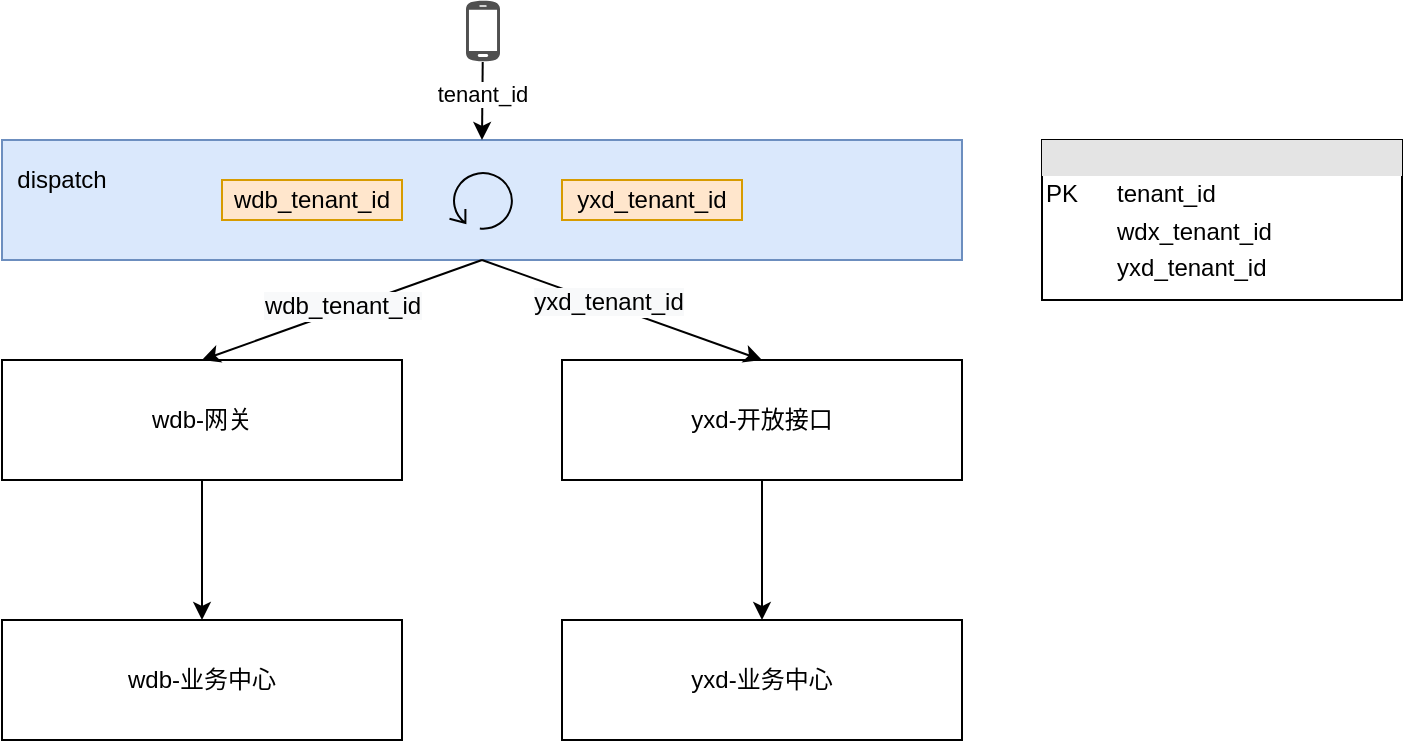 <mxfile version="14.5.8" type="github">
  <diagram id="L7T1MbWQGTf25k8NJwNz" name="Page-1">
    <mxGraphModel dx="988" dy="564" grid="1" gridSize="10" guides="1" tooltips="1" connect="1" arrows="1" fold="1" page="1" pageScale="1" pageWidth="827" pageHeight="1169" math="0" shadow="0">
      <root>
        <mxCell id="0" />
        <mxCell id="1" parent="0" />
        <mxCell id="DZX4JbNncJ1b7HLnPG4--1" value="" style="rounded=0;whiteSpace=wrap;html=1;fillColor=#dae8fc;strokeColor=#6c8ebf;" vertex="1" parent="1">
          <mxGeometry x="160" y="250" width="480" height="60" as="geometry" />
        </mxCell>
        <mxCell id="DZX4JbNncJ1b7HLnPG4--2" value="wdb-网关" style="rounded=0;whiteSpace=wrap;html=1;" vertex="1" parent="1">
          <mxGeometry x="160" y="360" width="200" height="60" as="geometry" />
        </mxCell>
        <mxCell id="DZX4JbNncJ1b7HLnPG4--3" value="yxd-开放接口" style="rounded=0;whiteSpace=wrap;html=1;" vertex="1" parent="1">
          <mxGeometry x="440" y="360" width="200" height="60" as="geometry" />
        </mxCell>
        <mxCell id="DZX4JbNncJ1b7HLnPG4--4" value="" style="endArrow=classic;html=1;exitX=0.5;exitY=1;exitDx=0;exitDy=0;entryX=0.5;entryY=0;entryDx=0;entryDy=0;" edge="1" parent="1" source="DZX4JbNncJ1b7HLnPG4--1" target="DZX4JbNncJ1b7HLnPG4--2">
          <mxGeometry width="50" height="50" relative="1" as="geometry">
            <mxPoint x="390" y="460" as="sourcePoint" />
            <mxPoint x="440" y="410" as="targetPoint" />
          </mxGeometry>
        </mxCell>
        <mxCell id="DZX4JbNncJ1b7HLnPG4--21" value="&lt;span style=&quot;font-size: 12px ; background-color: rgb(248 , 249 , 250)&quot;&gt;wdb_tenant_id&lt;/span&gt;" style="edgeLabel;html=1;align=center;verticalAlign=middle;resizable=0;points=[];" vertex="1" connectable="0" parent="DZX4JbNncJ1b7HLnPG4--4">
          <mxGeometry x="-0.004" y="-2" relative="1" as="geometry">
            <mxPoint as="offset" />
          </mxGeometry>
        </mxCell>
        <mxCell id="DZX4JbNncJ1b7HLnPG4--5" value="" style="endArrow=classic;html=1;entryX=0.5;entryY=0;entryDx=0;entryDy=0;" edge="1" parent="1" target="DZX4JbNncJ1b7HLnPG4--3">
          <mxGeometry width="50" height="50" relative="1" as="geometry">
            <mxPoint x="400" y="310" as="sourcePoint" />
            <mxPoint x="440" y="410" as="targetPoint" />
          </mxGeometry>
        </mxCell>
        <mxCell id="DZX4JbNncJ1b7HLnPG4--22" value="&lt;span style=&quot;font-size: 12px ; background-color: rgb(248 , 249 , 250)&quot;&gt;yxd_tenant_id&lt;/span&gt;" style="edgeLabel;html=1;align=center;verticalAlign=middle;resizable=0;points=[];" vertex="1" connectable="0" parent="DZX4JbNncJ1b7HLnPG4--5">
          <mxGeometry x="-0.113" y="2" relative="1" as="geometry">
            <mxPoint as="offset" />
          </mxGeometry>
        </mxCell>
        <mxCell id="DZX4JbNncJ1b7HLnPG4--6" value="wdb-业务中心" style="rounded=0;whiteSpace=wrap;html=1;" vertex="1" parent="1">
          <mxGeometry x="160" y="490" width="200" height="60" as="geometry" />
        </mxCell>
        <mxCell id="DZX4JbNncJ1b7HLnPG4--7" value="yxd-业务中心" style="rounded=0;whiteSpace=wrap;html=1;" vertex="1" parent="1">
          <mxGeometry x="440" y="490" width="200" height="60" as="geometry" />
        </mxCell>
        <mxCell id="DZX4JbNncJ1b7HLnPG4--8" value="" style="endArrow=classic;html=1;exitX=0.5;exitY=1;exitDx=0;exitDy=0;entryX=0.5;entryY=0;entryDx=0;entryDy=0;" edge="1" parent="1" source="DZX4JbNncJ1b7HLnPG4--2" target="DZX4JbNncJ1b7HLnPG4--6">
          <mxGeometry width="50" height="50" relative="1" as="geometry">
            <mxPoint x="230" y="470" as="sourcePoint" />
            <mxPoint x="280" y="420" as="targetPoint" />
          </mxGeometry>
        </mxCell>
        <mxCell id="DZX4JbNncJ1b7HLnPG4--10" value="" style="endArrow=classic;html=1;exitX=0.5;exitY=1;exitDx=0;exitDy=0;entryX=0.5;entryY=0;entryDx=0;entryDy=0;" edge="1" parent="1" source="DZX4JbNncJ1b7HLnPG4--3" target="DZX4JbNncJ1b7HLnPG4--7">
          <mxGeometry width="50" height="50" relative="1" as="geometry">
            <mxPoint x="540" y="440" as="sourcePoint" />
            <mxPoint x="420" y="460" as="targetPoint" />
          </mxGeometry>
        </mxCell>
        <mxCell id="DZX4JbNncJ1b7HLnPG4--11" value="" style="pointerEvents=1;shadow=0;dashed=0;html=1;strokeColor=none;fillColor=#505050;labelPosition=center;verticalLabelPosition=bottom;verticalAlign=top;outlineConnect=0;align=center;shape=mxgraph.office.devices.cell_phone_android_proportional;" vertex="1" parent="1">
          <mxGeometry x="392" y="180" width="17" height="31" as="geometry" />
        </mxCell>
        <mxCell id="DZX4JbNncJ1b7HLnPG4--12" value="" style="endArrow=classic;html=1;entryX=0.5;entryY=0;entryDx=0;entryDy=0;" edge="1" parent="1" source="DZX4JbNncJ1b7HLnPG4--11" target="DZX4JbNncJ1b7HLnPG4--1">
          <mxGeometry width="50" height="50" relative="1" as="geometry">
            <mxPoint x="400" y="250" as="sourcePoint" />
            <mxPoint x="450" y="200" as="targetPoint" />
          </mxGeometry>
        </mxCell>
        <mxCell id="DZX4JbNncJ1b7HLnPG4--13" value="tenant_id" style="edgeLabel;html=1;align=center;verticalAlign=middle;resizable=0;points=[];" vertex="1" connectable="0" parent="DZX4JbNncJ1b7HLnPG4--12">
          <mxGeometry x="-0.179" relative="1" as="geometry">
            <mxPoint as="offset" />
          </mxGeometry>
        </mxCell>
        <mxCell id="DZX4JbNncJ1b7HLnPG4--15" value="dispatch" style="text;html=1;strokeColor=none;fillColor=none;align=center;verticalAlign=middle;whiteSpace=wrap;rounded=0;" vertex="1" parent="1">
          <mxGeometry x="170" y="260" width="40" height="20" as="geometry" />
        </mxCell>
        <mxCell id="DZX4JbNncJ1b7HLnPG4--18" value="" style="shape=mxgraph.bpmn.loop;html=1;outlineConnect=0;" vertex="1" parent="1">
          <mxGeometry x="383.75" y="265" width="32.5" height="30" as="geometry" />
        </mxCell>
        <mxCell id="DZX4JbNncJ1b7HLnPG4--19" value="wdb_tenant_id" style="text;html=1;strokeColor=#d79b00;fillColor=#ffe6cc;align=center;verticalAlign=middle;whiteSpace=wrap;rounded=0;" vertex="1" parent="1">
          <mxGeometry x="270" y="270" width="90" height="20" as="geometry" />
        </mxCell>
        <mxCell id="DZX4JbNncJ1b7HLnPG4--20" value="yxd_tenant_id" style="text;html=1;strokeColor=#d79b00;fillColor=#ffe6cc;align=center;verticalAlign=middle;whiteSpace=wrap;rounded=0;" vertex="1" parent="1">
          <mxGeometry x="440" y="270" width="90" height="20" as="geometry" />
        </mxCell>
        <mxCell id="DZX4JbNncJ1b7HLnPG4--23" value="&lt;div style=&quot;box-sizing: border-box ; width: 100% ; background: #e4e4e4 ; padding: 2px&quot;&gt;&lt;br&gt;&lt;/div&gt;&lt;table style=&quot;width: 100% ; font-size: 1em&quot; cellpadding=&quot;2&quot; cellspacing=&quot;0&quot;&gt;&lt;tbody&gt;&lt;tr&gt;&lt;td&gt;PK&lt;/td&gt;&lt;td&gt;tenant_id&lt;/td&gt;&lt;/tr&gt;&lt;tr&gt;&lt;td&gt;&lt;br&gt;&lt;/td&gt;&lt;td&gt;wdx_tenant_id&lt;/td&gt;&lt;/tr&gt;&lt;tr&gt;&lt;td&gt;&lt;/td&gt;&lt;td&gt;yxd_tenant_id&lt;/td&gt;&lt;/tr&gt;&lt;/tbody&gt;&lt;/table&gt;" style="verticalAlign=top;align=left;overflow=fill;html=1;" vertex="1" parent="1">
          <mxGeometry x="680" y="250" width="180" height="80" as="geometry" />
        </mxCell>
      </root>
    </mxGraphModel>
  </diagram>
</mxfile>

